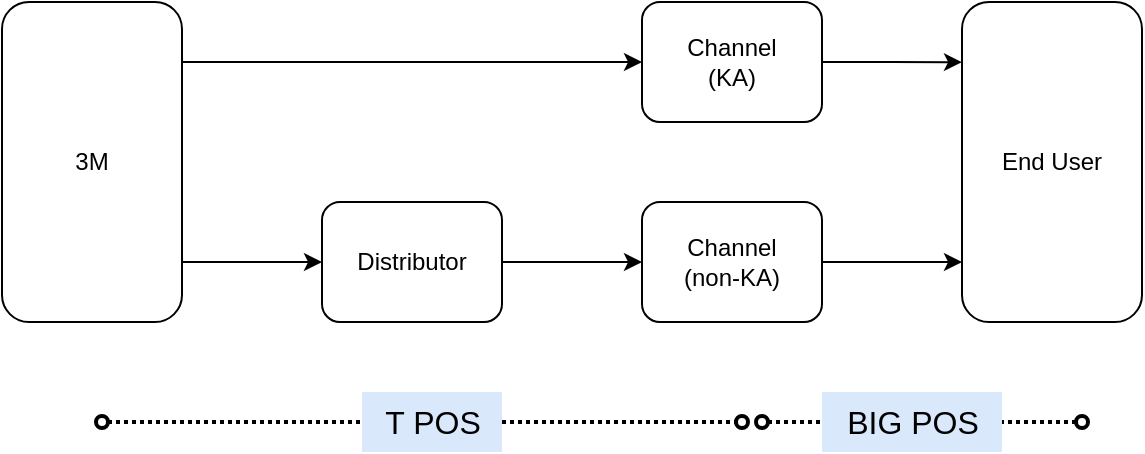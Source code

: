 <mxfile version="16.4.5" type="github">
  <diagram id="UciGQLdS5r-mhJ4Jy7mq" name="Page-1">
    <mxGraphModel dx="1177" dy="541" grid="1" gridSize="10" guides="1" tooltips="1" connect="1" arrows="1" fold="1" page="1" pageScale="1" pageWidth="850" pageHeight="1100" math="0" shadow="0">
      <root>
        <mxCell id="0" />
        <mxCell id="1" parent="0" />
        <mxCell id="blCIKfQqzliUGgXVSp0J-4" style="edgeStyle=orthogonalEdgeStyle;rounded=0;orthogonalLoop=1;jettySize=auto;html=1;exitX=0.995;exitY=0.819;exitDx=0;exitDy=0;exitPerimeter=0;" edge="1" parent="1" source="blCIKfQqzliUGgXVSp0J-7" target="blCIKfQqzliUGgXVSp0J-2">
          <mxGeometry relative="1" as="geometry">
            <mxPoint x="150" y="200" as="sourcePoint" />
            <Array as="points">
              <mxPoint x="120" y="200" />
            </Array>
          </mxGeometry>
        </mxCell>
        <mxCell id="blCIKfQqzliUGgXVSp0J-5" style="edgeStyle=orthogonalEdgeStyle;rounded=0;orthogonalLoop=1;jettySize=auto;html=1;entryX=0;entryY=0.5;entryDx=0;entryDy=0;" edge="1" parent="1" source="blCIKfQqzliUGgXVSp0J-2" target="blCIKfQqzliUGgXVSp0J-3">
          <mxGeometry relative="1" as="geometry" />
        </mxCell>
        <mxCell id="blCIKfQqzliUGgXVSp0J-2" value="Distributor" style="rounded=1;whiteSpace=wrap;html=1;" vertex="1" parent="1">
          <mxGeometry x="230" y="170" width="90" height="60" as="geometry" />
        </mxCell>
        <mxCell id="blCIKfQqzliUGgXVSp0J-13" style="edgeStyle=orthogonalEdgeStyle;rounded=0;orthogonalLoop=1;jettySize=auto;html=1;" edge="1" parent="1" source="blCIKfQqzliUGgXVSp0J-3" target="blCIKfQqzliUGgXVSp0J-11">
          <mxGeometry relative="1" as="geometry">
            <Array as="points">
              <mxPoint x="530" y="200" />
              <mxPoint x="530" y="200" />
            </Array>
          </mxGeometry>
        </mxCell>
        <mxCell id="blCIKfQqzliUGgXVSp0J-3" value="Channel&lt;br&gt;(non-KA)" style="rounded=1;whiteSpace=wrap;html=1;" vertex="1" parent="1">
          <mxGeometry x="390" y="170" width="90" height="60" as="geometry" />
        </mxCell>
        <mxCell id="blCIKfQqzliUGgXVSp0J-6" style="edgeStyle=orthogonalEdgeStyle;rounded=0;orthogonalLoop=1;jettySize=auto;html=1;" edge="1" source="blCIKfQqzliUGgXVSp0J-7" target="blCIKfQqzliUGgXVSp0J-10" parent="1">
          <mxGeometry relative="1" as="geometry">
            <mxPoint x="230.0" y="100" as="targetPoint" />
            <Array as="points">
              <mxPoint x="200" y="100" />
              <mxPoint x="200" y="100" />
            </Array>
          </mxGeometry>
        </mxCell>
        <mxCell id="blCIKfQqzliUGgXVSp0J-7" value="3M" style="rounded=1;whiteSpace=wrap;html=1;" vertex="1" parent="1">
          <mxGeometry x="70" y="70" width="90" height="160" as="geometry" />
        </mxCell>
        <mxCell id="blCIKfQqzliUGgXVSp0J-12" style="edgeStyle=orthogonalEdgeStyle;rounded=0;orthogonalLoop=1;jettySize=auto;html=1;entryX=0;entryY=0.188;entryDx=0;entryDy=0;entryPerimeter=0;" edge="1" parent="1" source="blCIKfQqzliUGgXVSp0J-10" target="blCIKfQqzliUGgXVSp0J-11">
          <mxGeometry relative="1" as="geometry">
            <Array as="points">
              <mxPoint x="515" y="100" />
              <mxPoint x="515" y="100" />
            </Array>
          </mxGeometry>
        </mxCell>
        <mxCell id="blCIKfQqzliUGgXVSp0J-10" value="Channel&lt;br&gt;(KA)" style="rounded=1;whiteSpace=wrap;html=1;" vertex="1" parent="1">
          <mxGeometry x="390" y="70" width="90" height="60" as="geometry" />
        </mxCell>
        <mxCell id="blCIKfQqzliUGgXVSp0J-11" value="End User" style="rounded=1;whiteSpace=wrap;html=1;" vertex="1" parent="1">
          <mxGeometry x="550" y="70" width="90" height="160" as="geometry" />
        </mxCell>
        <mxCell id="blCIKfQqzliUGgXVSp0J-17" value="" style="endArrow=oval;startArrow=none;html=1;rounded=0;dashed=1;dashPattern=1 1;strokeWidth=2;startFill=0;endFill=0;" edge="1" parent="1" source="blCIKfQqzliUGgXVSp0J-26">
          <mxGeometry width="50" height="50" relative="1" as="geometry">
            <mxPoint x="120" y="280" as="sourcePoint" />
            <mxPoint x="440" y="280" as="targetPoint" />
          </mxGeometry>
        </mxCell>
        <mxCell id="blCIKfQqzliUGgXVSp0J-18" value="" style="endArrow=oval;startArrow=oval;html=1;rounded=0;dashed=1;dashPattern=1 1;strokeWidth=2;startFill=0;endFill=0;" edge="1" parent="1">
          <mxGeometry x="0.25" y="-10" width="50" height="50" relative="1" as="geometry">
            <mxPoint x="450" y="280" as="sourcePoint" />
            <mxPoint x="610" y="280" as="targetPoint" />
            <mxPoint as="offset" />
          </mxGeometry>
        </mxCell>
        <mxCell id="blCIKfQqzliUGgXVSp0J-26" value="T POS" style="text;html=1;align=center;verticalAlign=middle;resizable=0;points=[];autosize=1;strokeColor=none;fillColor=#dae8fc;fontSize=16;spacing=3;" vertex="1" parent="1">
          <mxGeometry x="250" y="265" width="70" height="30" as="geometry" />
        </mxCell>
        <mxCell id="blCIKfQqzliUGgXVSp0J-28" value="" style="endArrow=none;startArrow=oval;html=1;rounded=0;dashed=1;dashPattern=1 1;strokeWidth=2;startFill=0;endFill=0;" edge="1" parent="1" target="blCIKfQqzliUGgXVSp0J-26">
          <mxGeometry width="50" height="50" relative="1" as="geometry">
            <mxPoint x="120.0" y="280" as="sourcePoint" />
            <mxPoint x="440" y="280" as="targetPoint" />
          </mxGeometry>
        </mxCell>
        <mxCell id="blCIKfQqzliUGgXVSp0J-29" value="BIG POS" style="text;html=1;align=center;verticalAlign=middle;resizable=0;points=[];autosize=1;strokeColor=none;fillColor=#dae8fc;fontSize=16;spacing=3;" vertex="1" parent="1">
          <mxGeometry x="480" y="265" width="90" height="30" as="geometry" />
        </mxCell>
      </root>
    </mxGraphModel>
  </diagram>
</mxfile>
